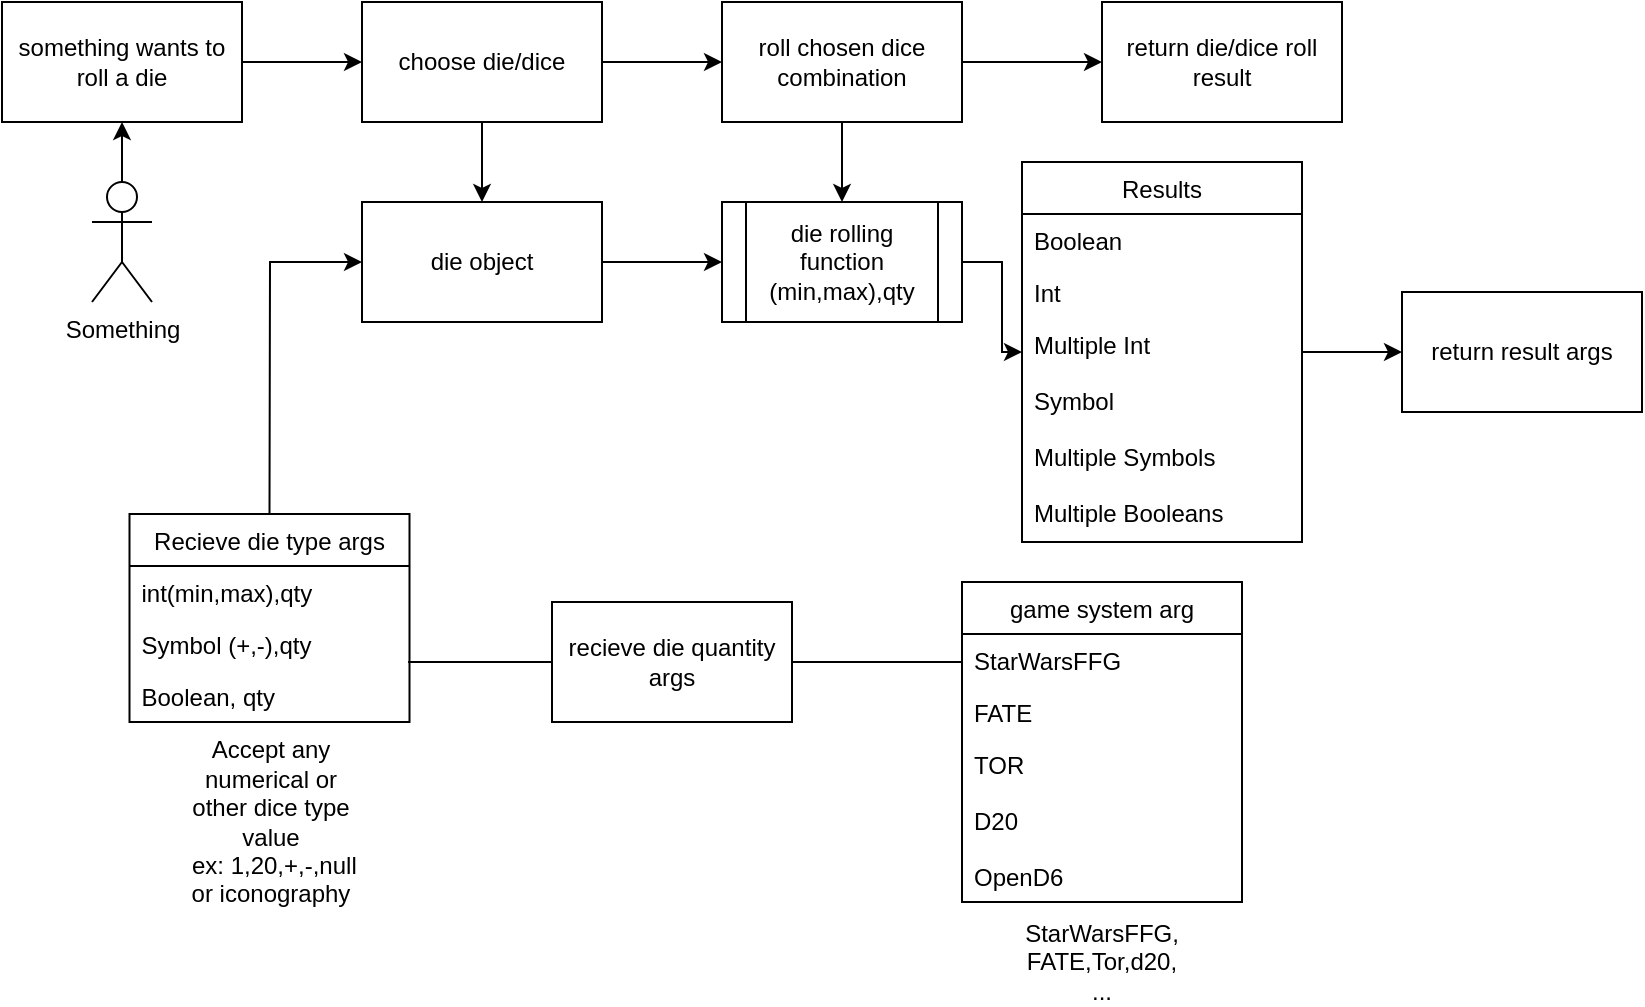 <mxfile version="13.7.9" type="device"><diagram id="cjktodXEvkF-VQ3P8Oag" name="Page-1"><mxGraphModel dx="1182" dy="682" grid="1" gridSize="10" guides="1" tooltips="1" connect="1" arrows="1" fold="1" page="1" pageScale="1" pageWidth="850" pageHeight="1100" math="0" shadow="0"><root><mxCell id="0"/><mxCell id="1" parent="0"/><mxCell id="uJHceodA0mm3mPdxAMmm-3" style="edgeStyle=orthogonalEdgeStyle;rounded=0;orthogonalLoop=1;jettySize=auto;html=1;entryX=0;entryY=0.5;entryDx=0;entryDy=0;" parent="1" source="uJHceodA0mm3mPdxAMmm-1" target="uJHceodA0mm3mPdxAMmm-2" edge="1"><mxGeometry relative="1" as="geometry"/></mxCell><mxCell id="uJHceodA0mm3mPdxAMmm-1" value="something wants to roll a die&lt;br&gt;" style="rounded=0;whiteSpace=wrap;html=1;" parent="1" vertex="1"><mxGeometry x="20" y="20" width="120" height="60" as="geometry"/></mxCell><mxCell id="uJHceodA0mm3mPdxAMmm-5" style="edgeStyle=orthogonalEdgeStyle;rounded=0;orthogonalLoop=1;jettySize=auto;html=1;" parent="1" source="uJHceodA0mm3mPdxAMmm-2" target="uJHceodA0mm3mPdxAMmm-4" edge="1"><mxGeometry relative="1" as="geometry"/></mxCell><mxCell id="FzwRPO7Mh36ng_9cQ9x6-3" value="" style="edgeStyle=orthogonalEdgeStyle;rounded=0;orthogonalLoop=1;jettySize=auto;html=1;" edge="1" parent="1" source="uJHceodA0mm3mPdxAMmm-2" target="FzwRPO7Mh36ng_9cQ9x6-2"><mxGeometry relative="1" as="geometry"/></mxCell><mxCell id="uJHceodA0mm3mPdxAMmm-2" value="choose die/dice" style="rounded=0;whiteSpace=wrap;html=1;" parent="1" vertex="1"><mxGeometry x="200" y="20" width="120" height="60" as="geometry"/></mxCell><mxCell id="uJHceodA0mm3mPdxAMmm-7" style="edgeStyle=orthogonalEdgeStyle;rounded=0;orthogonalLoop=1;jettySize=auto;html=1;entryX=0;entryY=0.5;entryDx=0;entryDy=0;" parent="1" source="uJHceodA0mm3mPdxAMmm-4" target="uJHceodA0mm3mPdxAMmm-6" edge="1"><mxGeometry relative="1" as="geometry"/></mxCell><mxCell id="FzwRPO7Mh36ng_9cQ9x6-5" value="" style="edgeStyle=orthogonalEdgeStyle;rounded=0;orthogonalLoop=1;jettySize=auto;html=1;" edge="1" parent="1" source="uJHceodA0mm3mPdxAMmm-4" target="FzwRPO7Mh36ng_9cQ9x6-4"><mxGeometry relative="1" as="geometry"/></mxCell><mxCell id="uJHceodA0mm3mPdxAMmm-4" value="roll chosen dice combination" style="rounded=0;whiteSpace=wrap;html=1;" parent="1" vertex="1"><mxGeometry x="380" y="20" width="120" height="60" as="geometry"/></mxCell><mxCell id="uJHceodA0mm3mPdxAMmm-6" value="return die/dice roll result" style="rounded=0;whiteSpace=wrap;html=1;" parent="1" vertex="1"><mxGeometry x="570" y="20" width="120" height="60" as="geometry"/></mxCell><mxCell id="FzwRPO7Mh36ng_9cQ9x6-13" value="" style="edgeStyle=orthogonalEdgeStyle;rounded=0;orthogonalLoop=1;jettySize=auto;html=1;" edge="1" parent="1" source="FzwRPO7Mh36ng_9cQ9x6-1" target="uJHceodA0mm3mPdxAMmm-1"><mxGeometry relative="1" as="geometry"/></mxCell><mxCell id="FzwRPO7Mh36ng_9cQ9x6-1" value="Something&lt;br&gt;" style="shape=umlActor;verticalLabelPosition=bottom;verticalAlign=top;html=1;outlineConnect=0;" vertex="1" parent="1"><mxGeometry x="65" y="110" width="30" height="60" as="geometry"/></mxCell><mxCell id="FzwRPO7Mh36ng_9cQ9x6-8" value="" style="edgeStyle=orthogonalEdgeStyle;rounded=0;orthogonalLoop=1;jettySize=auto;html=1;" edge="1" parent="1" source="FzwRPO7Mh36ng_9cQ9x6-2" target="FzwRPO7Mh36ng_9cQ9x6-4"><mxGeometry relative="1" as="geometry"/></mxCell><mxCell id="FzwRPO7Mh36ng_9cQ9x6-2" value="die object" style="rounded=0;whiteSpace=wrap;html=1;" vertex="1" parent="1"><mxGeometry x="200" y="120" width="120" height="60" as="geometry"/></mxCell><mxCell id="FzwRPO7Mh36ng_9cQ9x6-7" value="" style="edgeStyle=orthogonalEdgeStyle;rounded=0;orthogonalLoop=1;jettySize=auto;html=1;" edge="1" parent="1" source="FzwRPO7Mh36ng_9cQ9x6-25" target="FzwRPO7Mh36ng_9cQ9x6-6"><mxGeometry relative="1" as="geometry"/></mxCell><mxCell id="FzwRPO7Mh36ng_9cQ9x6-4" value="die rolling function&lt;br&gt;(min,max),qty" style="shape=process;whiteSpace=wrap;html=1;backgroundOutline=1;" vertex="1" parent="1"><mxGeometry x="380" y="120" width="120" height="60" as="geometry"/></mxCell><mxCell id="FzwRPO7Mh36ng_9cQ9x6-6" value="return result args" style="rounded=0;whiteSpace=wrap;html=1;" vertex="1" parent="1"><mxGeometry x="720" y="165" width="120" height="60" as="geometry"/></mxCell><mxCell id="FzwRPO7Mh36ng_9cQ9x6-12" value="Accept any numerical or other dice type value&lt;br&gt;&amp;nbsp;ex: 1,20,+,-,null or iconography" style="text;html=1;strokeColor=none;fillColor=none;align=center;verticalAlign=middle;whiteSpace=wrap;rounded=0;" vertex="1" parent="1"><mxGeometry x="107.5" y="420" width="92.5" height="20" as="geometry"/></mxCell><mxCell id="FzwRPO7Mh36ng_9cQ9x6-23" value="" style="edgeStyle=none;rounded=0;orthogonalLoop=1;jettySize=auto;html=1;entryX=0.995;entryY=0.846;entryDx=0;entryDy=0;entryPerimeter=0;endArrow=none;endFill=0;" edge="1" parent="1" source="FzwRPO7Mh36ng_9cQ9x6-15" target="FzwRPO7Mh36ng_9cQ9x6-36"><mxGeometry relative="1" as="geometry"><mxPoint x="230" y="350" as="targetPoint"/></mxGeometry></mxCell><mxCell id="FzwRPO7Mh36ng_9cQ9x6-15" value="recieve die quantity args" style="rounded=0;whiteSpace=wrap;html=1;" vertex="1" parent="1"><mxGeometry x="295" y="320" width="120" height="60" as="geometry"/></mxCell><mxCell id="FzwRPO7Mh36ng_9cQ9x6-22" value="" style="rounded=0;orthogonalLoop=1;jettySize=auto;html=1;endArrow=none;endFill=0;" edge="1" parent="1" target="FzwRPO7Mh36ng_9cQ9x6-15"><mxGeometry relative="1" as="geometry"><mxPoint x="500" y="350" as="sourcePoint"/></mxGeometry></mxCell><mxCell id="FzwRPO7Mh36ng_9cQ9x6-19" value="StarWarsFFG, FATE,Tor,d20, &lt;br&gt;..." style="text;html=1;strokeColor=none;fillColor=none;align=center;verticalAlign=middle;whiteSpace=wrap;rounded=0;" vertex="1" parent="1"><mxGeometry x="550" y="490" width="40" height="20" as="geometry"/></mxCell><mxCell id="FzwRPO7Mh36ng_9cQ9x6-29" value="" style="edgeStyle=orthogonalEdgeStyle;rounded=0;orthogonalLoop=1;jettySize=auto;html=1;" edge="1" parent="1" source="FzwRPO7Mh36ng_9cQ9x6-4" target="FzwRPO7Mh36ng_9cQ9x6-25"><mxGeometry relative="1" as="geometry"><mxPoint x="500" y="150" as="sourcePoint"/><mxPoint x="570" y="150" as="targetPoint"/></mxGeometry></mxCell><mxCell id="FzwRPO7Mh36ng_9cQ9x6-25" value="Results" style="swimlane;fontStyle=0;childLayout=stackLayout;horizontal=1;startSize=26;fillColor=none;horizontalStack=0;resizeParent=1;resizeParentMax=0;resizeLast=0;collapsible=1;marginBottom=0;" vertex="1" parent="1"><mxGeometry x="530" y="100" width="140" height="190" as="geometry"/></mxCell><mxCell id="FzwRPO7Mh36ng_9cQ9x6-26" value="Boolean&#10;" style="text;strokeColor=none;fillColor=none;align=left;verticalAlign=top;spacingLeft=4;spacingRight=4;overflow=hidden;rotatable=0;points=[[0,0.5],[1,0.5]];portConstraint=eastwest;" vertex="1" parent="FzwRPO7Mh36ng_9cQ9x6-25"><mxGeometry y="26" width="140" height="26" as="geometry"/></mxCell><mxCell id="FzwRPO7Mh36ng_9cQ9x6-27" value="Int" style="text;strokeColor=none;fillColor=none;align=left;verticalAlign=top;spacingLeft=4;spacingRight=4;overflow=hidden;rotatable=0;points=[[0,0.5],[1,0.5]];portConstraint=eastwest;" vertex="1" parent="FzwRPO7Mh36ng_9cQ9x6-25"><mxGeometry y="52" width="140" height="26" as="geometry"/></mxCell><mxCell id="FzwRPO7Mh36ng_9cQ9x6-28" value="Multiple Int&#10;&#10;Symbol&#10;&#10;Multiple Symbols&#10;&#10;Multiple Booleans" style="text;strokeColor=none;fillColor=none;align=left;verticalAlign=top;spacingLeft=4;spacingRight=4;overflow=hidden;rotatable=0;points=[[0,0.5],[1,0.5]];portConstraint=eastwest;" vertex="1" parent="FzwRPO7Mh36ng_9cQ9x6-25"><mxGeometry y="78" width="140" height="112" as="geometry"/></mxCell><mxCell id="FzwRPO7Mh36ng_9cQ9x6-40" style="edgeStyle=none;rounded=0;orthogonalLoop=1;jettySize=auto;html=1;exitX=0.5;exitY=0;exitDx=0;exitDy=0;entryX=0;entryY=0.5;entryDx=0;entryDy=0;" edge="1" parent="1" source="FzwRPO7Mh36ng_9cQ9x6-34" target="FzwRPO7Mh36ng_9cQ9x6-2"><mxGeometry relative="1" as="geometry"><Array as="points"><mxPoint x="154" y="150"/></Array></mxGeometry></mxCell><mxCell id="FzwRPO7Mh36ng_9cQ9x6-34" value="Recieve die type args" style="swimlane;fontStyle=0;childLayout=stackLayout;horizontal=1;startSize=26;fillColor=none;horizontalStack=0;resizeParent=1;resizeParentMax=0;resizeLast=0;collapsible=1;marginBottom=0;" vertex="1" parent="1"><mxGeometry x="83.75" y="276" width="140" height="104" as="geometry"/></mxCell><mxCell id="FzwRPO7Mh36ng_9cQ9x6-35" value="int(min,max),qty" style="text;strokeColor=none;fillColor=none;align=left;verticalAlign=top;spacingLeft=4;spacingRight=4;overflow=hidden;rotatable=0;points=[[0,0.5],[1,0.5]];portConstraint=eastwest;" vertex="1" parent="FzwRPO7Mh36ng_9cQ9x6-34"><mxGeometry y="26" width="140" height="26" as="geometry"/></mxCell><mxCell id="FzwRPO7Mh36ng_9cQ9x6-36" value="Symbol (+,-),qty" style="text;strokeColor=none;fillColor=none;align=left;verticalAlign=top;spacingLeft=4;spacingRight=4;overflow=hidden;rotatable=0;points=[[0,0.5],[1,0.5]];portConstraint=eastwest;" vertex="1" parent="FzwRPO7Mh36ng_9cQ9x6-34"><mxGeometry y="52" width="140" height="26" as="geometry"/></mxCell><mxCell id="FzwRPO7Mh36ng_9cQ9x6-37" value="Boolean, qty" style="text;strokeColor=none;fillColor=none;align=left;verticalAlign=top;spacingLeft=4;spacingRight=4;overflow=hidden;rotatable=0;points=[[0,0.5],[1,0.5]];portConstraint=eastwest;" vertex="1" parent="FzwRPO7Mh36ng_9cQ9x6-34"><mxGeometry y="78" width="140" height="26" as="geometry"/></mxCell><mxCell id="FzwRPO7Mh36ng_9cQ9x6-41" value="game system arg" style="swimlane;fontStyle=0;childLayout=stackLayout;horizontal=1;startSize=26;fillColor=none;horizontalStack=0;resizeParent=1;resizeParentMax=0;resizeLast=0;collapsible=1;marginBottom=0;" vertex="1" parent="1"><mxGeometry x="500" y="310" width="140" height="160" as="geometry"/></mxCell><mxCell id="FzwRPO7Mh36ng_9cQ9x6-42" value="StarWarsFFG" style="text;strokeColor=none;fillColor=none;align=left;verticalAlign=top;spacingLeft=4;spacingRight=4;overflow=hidden;rotatable=0;points=[[0,0.5],[1,0.5]];portConstraint=eastwest;" vertex="1" parent="FzwRPO7Mh36ng_9cQ9x6-41"><mxGeometry y="26" width="140" height="26" as="geometry"/></mxCell><mxCell id="FzwRPO7Mh36ng_9cQ9x6-43" value="FATE" style="text;strokeColor=none;fillColor=none;align=left;verticalAlign=top;spacingLeft=4;spacingRight=4;overflow=hidden;rotatable=0;points=[[0,0.5],[1,0.5]];portConstraint=eastwest;" vertex="1" parent="FzwRPO7Mh36ng_9cQ9x6-41"><mxGeometry y="52" width="140" height="26" as="geometry"/></mxCell><mxCell id="FzwRPO7Mh36ng_9cQ9x6-44" value="TOR&#10;&#10;D20&#10;&#10;OpenD6" style="text;strokeColor=none;fillColor=none;align=left;verticalAlign=top;spacingLeft=4;spacingRight=4;overflow=hidden;rotatable=0;points=[[0,0.5],[1,0.5]];portConstraint=eastwest;" vertex="1" parent="FzwRPO7Mh36ng_9cQ9x6-41"><mxGeometry y="78" width="140" height="82" as="geometry"/></mxCell></root></mxGraphModel></diagram></mxfile>